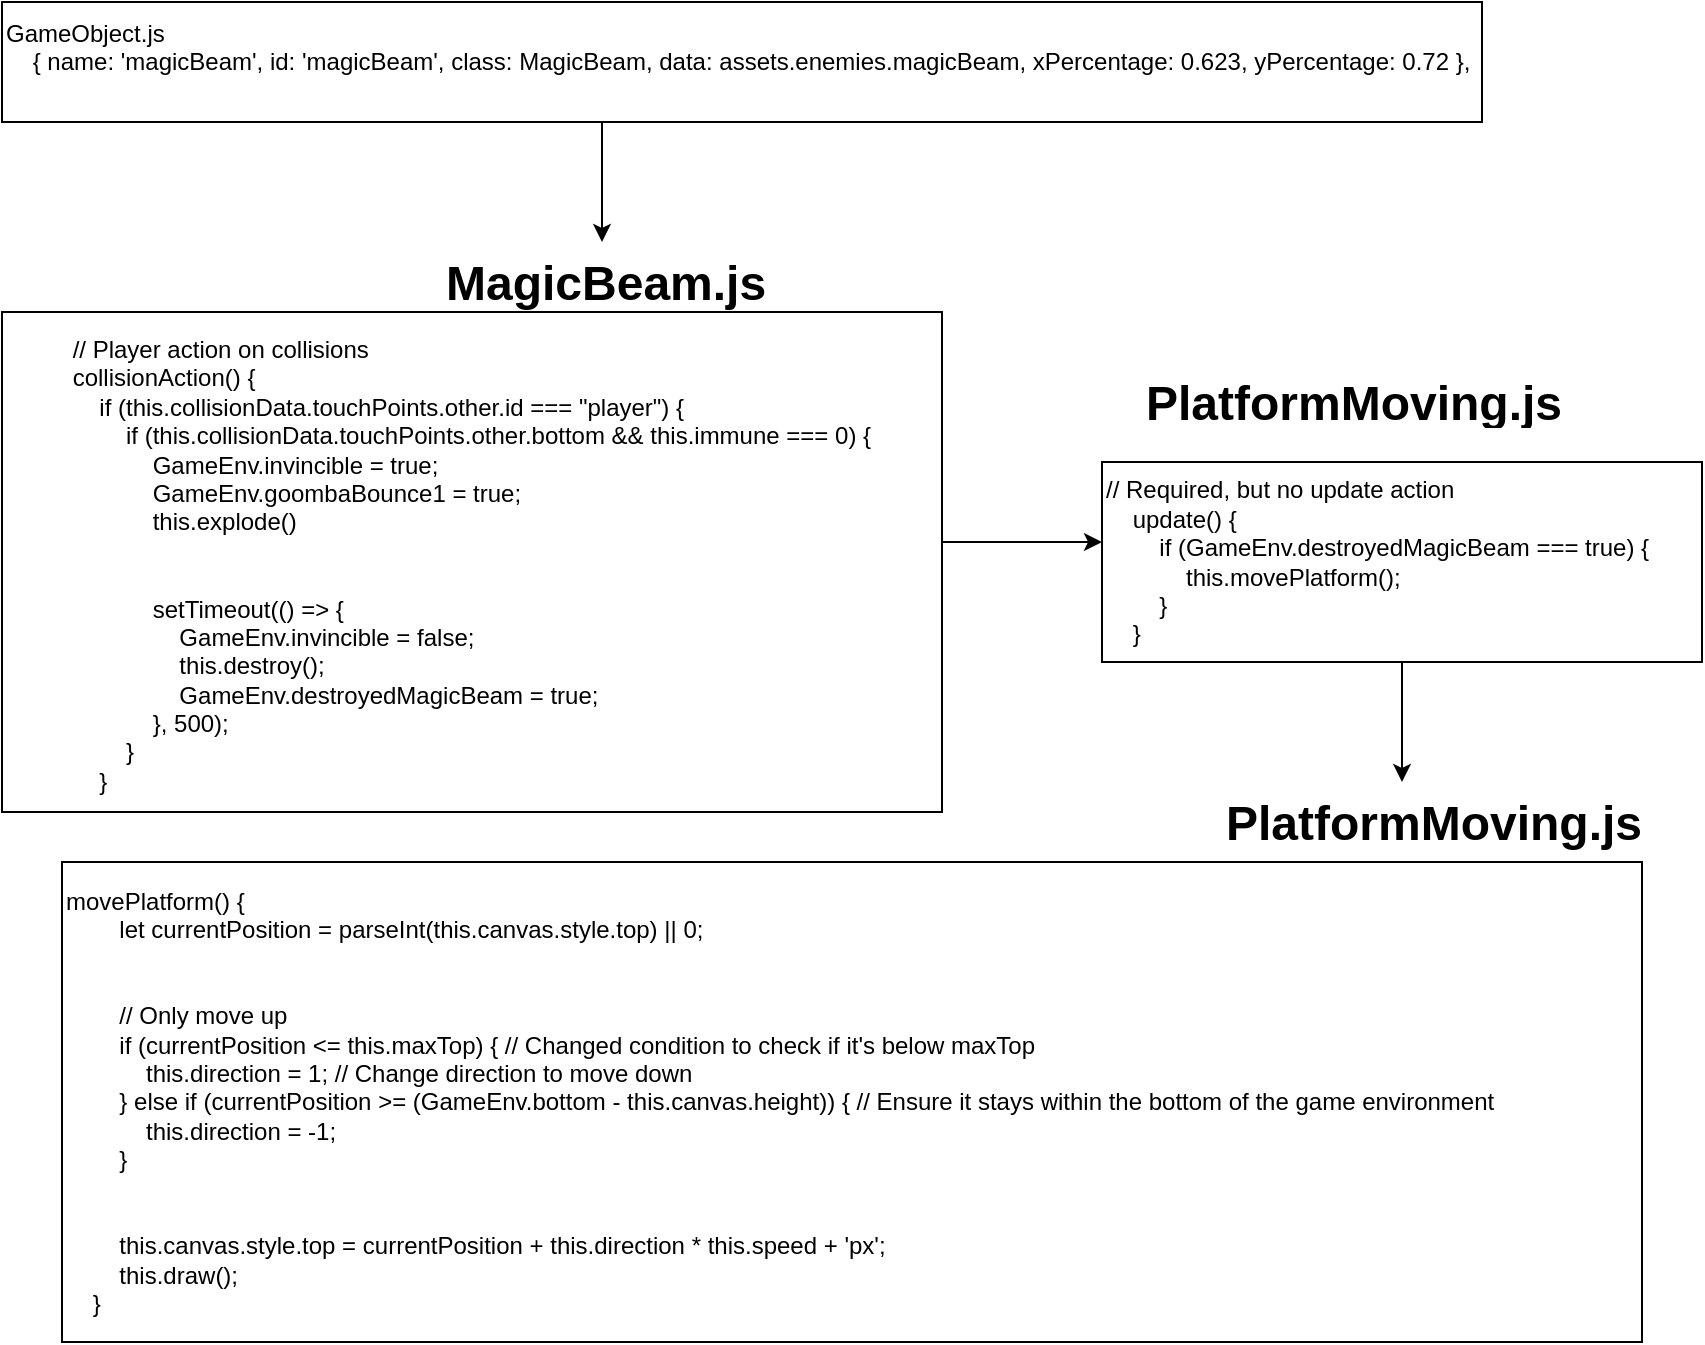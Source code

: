 <mxfile version="24.4.10" type="github">
  <diagram name="Page-1" id="6AAVoNeCskJnjs98s6QO">
    <mxGraphModel dx="1615" dy="857" grid="1" gridSize="10" guides="1" tooltips="1" connect="1" arrows="1" fold="1" page="1" pageScale="1" pageWidth="850" pageHeight="1100" math="0" shadow="0">
      <root>
        <mxCell id="0" />
        <mxCell id="1" parent="0" />
        <UserObject label="GameObject.js&lt;div&gt;&lt;div&gt;&amp;nbsp; &amp;nbsp; { name: &#39;magicBeam&#39;, id: &#39;magicBeam&#39;, class: MagicBeam, data: assets.enemies.magicBeam, xPercentage: 0.623, yPercentage: 0.72 },&lt;/div&gt;&lt;/div&gt;&lt;div&gt;&lt;br&gt;&lt;/div&gt;" link="&#xa;&lt;span style=&quot;color: rgb(0, 0, 0); font-family: Helvetica; font-size: 12px; font-style: normal; font-variant-ligatures: normal; font-variant-caps: normal; font-weight: 400; letter-spacing: normal; orphans: 2; text-align: left; text-indent: 0px; text-transform: none; widows: 2; word-spacing: 0px; -webkit-text-stroke-width: 0px; white-space: normal; background-color: rgb(251, 251, 251); text-decoration-thickness: initial; text-decoration-style: initial; text-decoration-color: initial; display: inline !important; float: none;&quot;&gt;GameObject.js&lt;/span&gt;&#xa;&#xa;" id="xpAPMFgMmmdXlnO4XEXv-2">
          <mxCell style="rounded=0;whiteSpace=wrap;html=1;align=left;" vertex="1" parent="1">
            <mxGeometry x="40" y="20" width="740" height="60" as="geometry" />
          </mxCell>
        </UserObject>
        <mxCell id="xpAPMFgMmmdXlnO4XEXv-3" value="" style="endArrow=classic;html=1;rounded=0;" edge="1" parent="1">
          <mxGeometry width="50" height="50" relative="1" as="geometry">
            <mxPoint x="340" y="80" as="sourcePoint" />
            <mxPoint x="340" y="140" as="targetPoint" />
          </mxGeometry>
        </mxCell>
        <mxCell id="xpAPMFgMmmdXlnO4XEXv-12" style="edgeStyle=orthogonalEdgeStyle;rounded=0;orthogonalLoop=1;jettySize=auto;html=1;exitX=0.5;exitY=1;exitDx=0;exitDy=0;" edge="1" parent="1">
          <mxGeometry relative="1" as="geometry">
            <mxPoint x="330" y="490" as="sourcePoint" />
            <mxPoint x="330" y="490" as="targetPoint" />
          </mxGeometry>
        </mxCell>
        <mxCell id="xpAPMFgMmmdXlnO4XEXv-13" value="" style="rounded=0;whiteSpace=wrap;html=1;" vertex="1" parent="1">
          <mxGeometry x="40" y="175" width="470" height="250" as="geometry" />
        </mxCell>
        <UserObject label="    // Player action on collisions&#xa;    collisionAction() {&#xa;        if (this.collisionData.touchPoints.other.id === &quot;player&quot;) {&#xa;            if (this.collisionData.touchPoints.other.bottom &amp;&amp; this.immune === 0) {&#xa;                GameEnv.invincible = true;&#xa;                GameEnv.goombaBounce1 = true;&#xa;                this.explode()&#xa;&#xa;            &#xa;                setTimeout(() =&gt; {&#xa;                    GameEnv.invincible = false;&#xa;                    this.destroy();&#xa;                    GameEnv.destroyedMagicBeam = true;&#xa;                }, 500);&#xa;            }&#xa;        }" link="update() {&#xa;        super.update();&#xa;&#xa;&#xa;        // Check for boundaries&#xa;        if (this.x &lt;= this.minPosition || (this.x + this.canvasWidth &gt;= this.maxPosition)) {&#xa;            this.speed = -this.speed;&#xa;        }&#xa;        this.playerBottomCollision = false;&#xa;&#xa;&#xa;        this.y = GameEnv.bottom * this.yPercentage;&#xa;        this.canvas.style.top = `${this.y}px`;&#xa;    }" id="xpAPMFgMmmdXlnO4XEXv-14">
          <mxCell style="text;whiteSpace=wrap;" vertex="1" parent="1">
            <mxGeometry x="60" y="180" width="430" height="240" as="geometry" />
          </mxCell>
        </UserObject>
        <mxCell id="xpAPMFgMmmdXlnO4XEXv-16" value="&lt;h1 style=&quot;margin-top: 0px;&quot;&gt;MagicBeam.js&lt;/h1&gt;" style="text;html=1;whiteSpace=wrap;overflow=hidden;rounded=0;" vertex="1" parent="1">
          <mxGeometry x="260" y="140" width="180" height="40" as="geometry" />
        </mxCell>
        <mxCell id="xpAPMFgMmmdXlnO4XEXv-23" value="" style="endArrow=classic;html=1;rounded=0;" edge="1" parent="1">
          <mxGeometry width="50" height="50" relative="1" as="geometry">
            <mxPoint x="510" y="290" as="sourcePoint" />
            <mxPoint x="590" y="290" as="targetPoint" />
          </mxGeometry>
        </mxCell>
        <mxCell id="xpAPMFgMmmdXlnO4XEXv-30" style="edgeStyle=orthogonalEdgeStyle;rounded=0;orthogonalLoop=1;jettySize=auto;html=1;" edge="1" parent="1" source="xpAPMFgMmmdXlnO4XEXv-25">
          <mxGeometry relative="1" as="geometry">
            <mxPoint x="740" y="410" as="targetPoint" />
          </mxGeometry>
        </mxCell>
        <mxCell id="xpAPMFgMmmdXlnO4XEXv-25" value="// Required, but no update action&#xa;    update() {&#xa;        if (GameEnv.destroyedMagicBeam === true) {     &#xa;            this.movePlatform();&#xa;        }&#xa;    }" style="rounded=0;whiteSpace=wrap;html=1;align=left;" vertex="1" parent="1">
          <mxGeometry x="590" y="250" width="300" height="100" as="geometry" />
        </mxCell>
        <mxCell id="xpAPMFgMmmdXlnO4XEXv-26" value="&lt;h1 style=&quot;margin-top: 0px;&quot;&gt;PlatformMoving.js&lt;/h1&gt;" style="text;html=1;whiteSpace=wrap;overflow=hidden;rounded=0;" vertex="1" parent="1">
          <mxGeometry x="610" y="200" width="220" height="30" as="geometry" />
        </mxCell>
        <UserObject label="movePlatform() {&#xa;        let currentPosition = parseInt(this.canvas.style.top) || 0;&#xa;&#xa;&#xa;        // Only move up&#xa;        if (currentPosition &lt;= this.maxTop) { // Changed condition to check if it&#39;s below maxTop&#xa;            this.direction = 1; // Change direction to move down&#xa;        } else if (currentPosition &gt;= (GameEnv.bottom - this.canvas.height)) { // Ensure it stays within the bottom of the game environment&#xa;            this.direction = -1;&#xa;        }&#xa;&#xa;&#xa;        this.canvas.style.top = currentPosition + this.direction * this.speed + &#39;px&#39;;&#xa;        this.draw();&#xa;    }" link="movePlatform() {&#xa;        let currentPosition = parseInt(this.canvas.style.top) || 0;&#xa;&#xa;&#xa;        // Only move up&#xa;        if (currentPosition &lt;= this.maxTop) { // Changed condition to check if it&#39;s below maxTop&#xa;            this.direction = 1; // Change direction to move down&#xa;        } else if (currentPosition &gt;= (GameEnv.bottom - this.canvas.height)) { // Ensure it stays within the bottom of the game environment&#xa;            this.direction = -1;&#xa;        }&#xa;&#xa;&#xa;        this.canvas.style.top = currentPosition + this.direction * this.speed + &#39;px&#39;;&#xa;        this.draw();&#xa;    }" id="xpAPMFgMmmdXlnO4XEXv-31">
          <mxCell style="rounded=0;whiteSpace=wrap;html=1;align=left;" vertex="1" parent="1">
            <mxGeometry x="70" y="450" width="790" height="240" as="geometry" />
          </mxCell>
        </UserObject>
        <mxCell id="xpAPMFgMmmdXlnO4XEXv-32" value="&lt;h1 style=&quot;margin-top: 0px;&quot;&gt;PlatformMoving.js&lt;/h1&gt;" style="text;html=1;whiteSpace=wrap;overflow=hidden;rounded=0;" vertex="1" parent="1">
          <mxGeometry x="650" y="410" width="220" height="40" as="geometry" />
        </mxCell>
      </root>
    </mxGraphModel>
  </diagram>
</mxfile>
